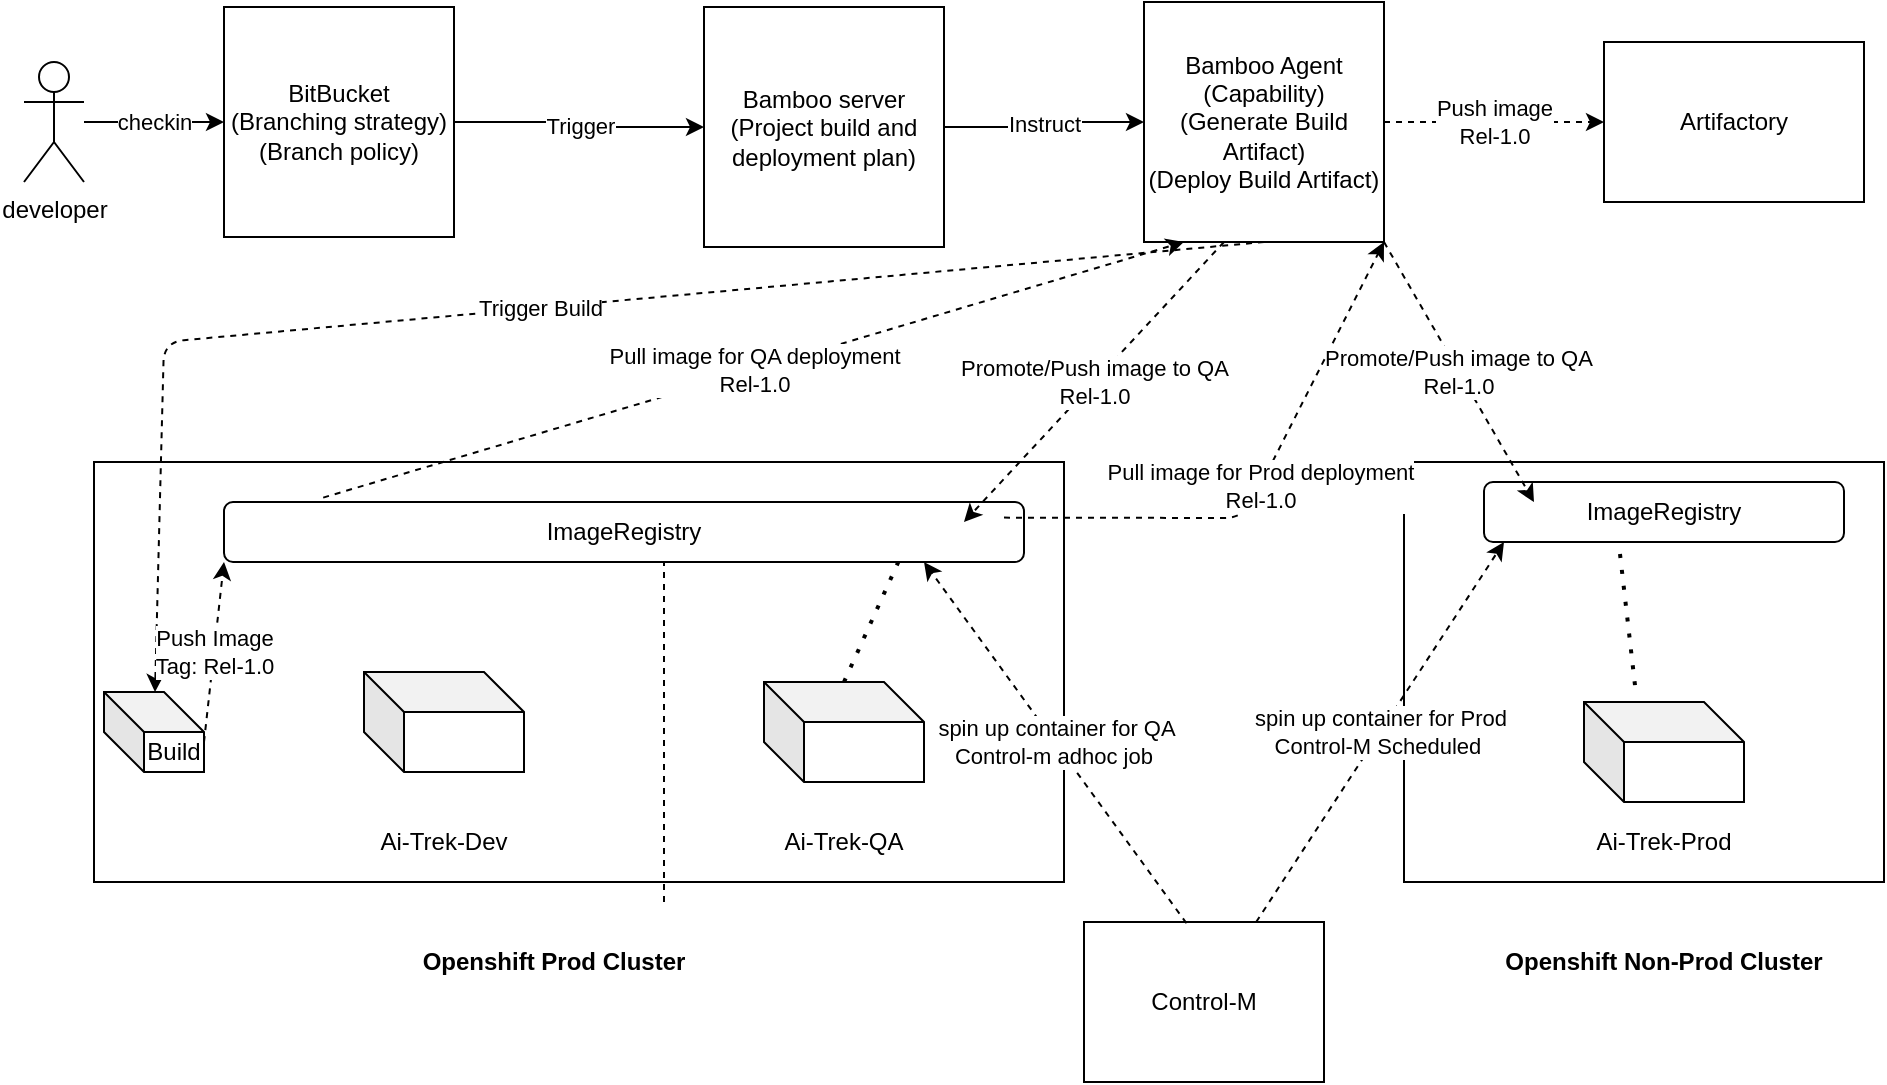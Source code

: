 <mxfile version="14.7.0" type="github">
  <diagram id="n_A5Yna5OmtmDhek5Ezf" name="Page-1">
    <mxGraphModel dx="1278" dy="579" grid="1" gridSize="10" guides="1" tooltips="1" connect="1" arrows="1" fold="1" page="1" pageScale="1" pageWidth="850" pageHeight="1100" math="0" shadow="0">
      <root>
        <mxCell id="0" />
        <mxCell id="1" parent="0" />
        <mxCell id="tO0e6skie_B2prgdlvFt-8" value="checkin" style="edgeStyle=orthogonalEdgeStyle;rounded=0;orthogonalLoop=1;jettySize=auto;html=1;" edge="1" parent="1" source="tO0e6skie_B2prgdlvFt-1" target="tO0e6skie_B2prgdlvFt-5">
          <mxGeometry relative="1" as="geometry" />
        </mxCell>
        <mxCell id="tO0e6skie_B2prgdlvFt-1" value="developer&lt;br&gt;" style="shape=umlActor;verticalLabelPosition=bottom;verticalAlign=top;html=1;outlineConnect=0;" vertex="1" parent="1">
          <mxGeometry x="20" y="170" width="30" height="60" as="geometry" />
        </mxCell>
        <mxCell id="tO0e6skie_B2prgdlvFt-9" value="Trigger" style="edgeStyle=orthogonalEdgeStyle;rounded=0;orthogonalLoop=1;jettySize=auto;html=1;" edge="1" parent="1" source="tO0e6skie_B2prgdlvFt-5" target="tO0e6skie_B2prgdlvFt-6">
          <mxGeometry relative="1" as="geometry" />
        </mxCell>
        <mxCell id="tO0e6skie_B2prgdlvFt-5" value="BitBucket&lt;br&gt;(Branching strategy)&lt;br&gt;(Branch policy)" style="whiteSpace=wrap;html=1;aspect=fixed;" vertex="1" parent="1">
          <mxGeometry x="120" y="142.5" width="115" height="115" as="geometry" />
        </mxCell>
        <mxCell id="tO0e6skie_B2prgdlvFt-12" value="Instruct" style="edgeStyle=orthogonalEdgeStyle;rounded=0;orthogonalLoop=1;jettySize=auto;html=1;" edge="1" parent="1" source="tO0e6skie_B2prgdlvFt-6" target="tO0e6skie_B2prgdlvFt-10">
          <mxGeometry relative="1" as="geometry" />
        </mxCell>
        <mxCell id="tO0e6skie_B2prgdlvFt-6" value="Bamboo server&lt;br&gt;(Project build and deployment plan)" style="rounded=0;whiteSpace=wrap;html=1;" vertex="1" parent="1">
          <mxGeometry x="360" y="142.5" width="120" height="120" as="geometry" />
        </mxCell>
        <mxCell id="tO0e6skie_B2prgdlvFt-14" value="Push image&lt;br&gt;Rel-1.0" style="edgeStyle=orthogonalEdgeStyle;rounded=0;orthogonalLoop=1;jettySize=auto;html=1;dashed=1;" edge="1" parent="1" source="tO0e6skie_B2prgdlvFt-10" target="tO0e6skie_B2prgdlvFt-13">
          <mxGeometry relative="1" as="geometry" />
        </mxCell>
        <mxCell id="tO0e6skie_B2prgdlvFt-10" value="Bamboo Agent&lt;br&gt;(Capability)&lt;br&gt;(Generate Build Artifact)&lt;br&gt;(Deploy Build Artifact)" style="rounded=0;whiteSpace=wrap;html=1;" vertex="1" parent="1">
          <mxGeometry x="580" y="140" width="120" height="120" as="geometry" />
        </mxCell>
        <mxCell id="tO0e6skie_B2prgdlvFt-13" value="Artifactory" style="rounded=0;whiteSpace=wrap;html=1;" vertex="1" parent="1">
          <mxGeometry x="810" y="160" width="130" height="80" as="geometry" />
        </mxCell>
        <mxCell id="tO0e6skie_B2prgdlvFt-15" value="" style="rounded=0;whiteSpace=wrap;html=1;" vertex="1" parent="1">
          <mxGeometry x="55" y="370" width="485" height="210" as="geometry" />
        </mxCell>
        <mxCell id="tO0e6skie_B2prgdlvFt-17" value="Openshift Non-Prod Cluster" style="text;html=1;strokeColor=none;fillColor=none;align=center;verticalAlign=middle;whiteSpace=wrap;rounded=0;fontStyle=1" vertex="1" parent="1">
          <mxGeometry x="745" y="610" width="190" height="20" as="geometry" />
        </mxCell>
        <mxCell id="tO0e6skie_B2prgdlvFt-21" value="ImageRegistry" style="rounded=1;whiteSpace=wrap;html=1;" vertex="1" parent="1">
          <mxGeometry x="120" y="390" width="400" height="30" as="geometry" />
        </mxCell>
        <mxCell id="tO0e6skie_B2prgdlvFt-29" value="Control-M" style="rounded=0;whiteSpace=wrap;html=1;" vertex="1" parent="1">
          <mxGeometry x="550" y="600" width="120" height="80" as="geometry" />
        </mxCell>
        <mxCell id="tO0e6skie_B2prgdlvFt-30" value="" style="shape=cube;whiteSpace=wrap;html=1;boundedLbl=1;backgroundOutline=1;darkOpacity=0.05;darkOpacity2=0.1;" vertex="1" parent="1">
          <mxGeometry x="390" y="480" width="80" height="50" as="geometry" />
        </mxCell>
        <mxCell id="tO0e6skie_B2prgdlvFt-32" value="" style="shape=cube;whiteSpace=wrap;html=1;boundedLbl=1;backgroundOutline=1;darkOpacity=0.05;darkOpacity2=0.1;" vertex="1" parent="1">
          <mxGeometry x="190" y="475" width="80" height="50" as="geometry" />
        </mxCell>
        <mxCell id="tO0e6skie_B2prgdlvFt-39" value="" style="endArrow=none;dashed=1;html=1;exitX=0.5;exitY=0;exitDx=0;exitDy=0;" edge="1" parent="1">
          <mxGeometry width="50" height="50" relative="1" as="geometry">
            <mxPoint x="340" y="590" as="sourcePoint" />
            <mxPoint x="340" y="420" as="targetPoint" />
          </mxGeometry>
        </mxCell>
        <mxCell id="tO0e6skie_B2prgdlvFt-45" value="Ai-Trek-QA" style="text;html=1;strokeColor=none;fillColor=none;align=center;verticalAlign=middle;whiteSpace=wrap;rounded=0;" vertex="1" parent="1">
          <mxGeometry x="390" y="550" width="80" height="20" as="geometry" />
        </mxCell>
        <mxCell id="tO0e6skie_B2prgdlvFt-47" value="" style="rounded=0;whiteSpace=wrap;html=1;" vertex="1" parent="1">
          <mxGeometry x="710" y="370" width="240" height="210" as="geometry" />
        </mxCell>
        <mxCell id="tO0e6skie_B2prgdlvFt-48" value="Openshift Prod Cluster" style="text;html=1;strokeColor=none;fillColor=none;align=center;verticalAlign=middle;whiteSpace=wrap;rounded=0;fontStyle=1" vertex="1" parent="1">
          <mxGeometry x="200" y="610" width="170" height="20" as="geometry" />
        </mxCell>
        <mxCell id="tO0e6skie_B2prgdlvFt-49" value="ImageRegistry" style="rounded=1;whiteSpace=wrap;html=1;" vertex="1" parent="1">
          <mxGeometry x="750" y="380" width="180" height="30" as="geometry" />
        </mxCell>
        <mxCell id="tO0e6skie_B2prgdlvFt-51" value="Ai-Trek-Prod" style="text;html=1;strokeColor=none;fillColor=none;align=center;verticalAlign=middle;whiteSpace=wrap;rounded=0;" vertex="1" parent="1">
          <mxGeometry x="800" y="550" width="80" height="20" as="geometry" />
        </mxCell>
        <mxCell id="tO0e6skie_B2prgdlvFt-52" value="" style="shape=cube;whiteSpace=wrap;html=1;boundedLbl=1;backgroundOutline=1;darkOpacity=0.05;darkOpacity2=0.1;" vertex="1" parent="1">
          <mxGeometry x="800" y="490" width="80" height="50" as="geometry" />
        </mxCell>
        <mxCell id="tO0e6skie_B2prgdlvFt-55" value="Ai-Trek-Dev&lt;br&gt;" style="text;html=1;strokeColor=none;fillColor=none;align=center;verticalAlign=middle;whiteSpace=wrap;rounded=0;" vertex="1" parent="1">
          <mxGeometry x="190" y="550" width="80" height="20" as="geometry" />
        </mxCell>
        <mxCell id="tO0e6skie_B2prgdlvFt-56" value="Build" style="shape=cube;whiteSpace=wrap;html=1;boundedLbl=1;backgroundOutline=1;darkOpacity=0.05;darkOpacity2=0.1;" vertex="1" parent="1">
          <mxGeometry x="60" y="485" width="50" height="40" as="geometry" />
        </mxCell>
        <mxCell id="tO0e6skie_B2prgdlvFt-58" value="Trigger Build" style="endArrow=classic;html=1;dashed=1;exitX=0.5;exitY=1;exitDx=0;exitDy=0;" edge="1" parent="1" source="tO0e6skie_B2prgdlvFt-10" target="tO0e6skie_B2prgdlvFt-56">
          <mxGeometry width="50" height="50" relative="1" as="geometry">
            <mxPoint x="430" y="410" as="sourcePoint" />
            <mxPoint x="480" y="360" as="targetPoint" />
            <Array as="points">
              <mxPoint x="90" y="310" />
            </Array>
          </mxGeometry>
        </mxCell>
        <mxCell id="tO0e6skie_B2prgdlvFt-59" value="Push Image&lt;br&gt;Tag: Rel-1.0" style="endArrow=classic;html=1;dashed=1;entryX=0;entryY=1;entryDx=0;entryDy=0;" edge="1" parent="1" target="tO0e6skie_B2prgdlvFt-21">
          <mxGeometry width="50" height="50" relative="1" as="geometry">
            <mxPoint x="110" y="510" as="sourcePoint" />
            <mxPoint x="160" y="460" as="targetPoint" />
          </mxGeometry>
        </mxCell>
        <mxCell id="tO0e6skie_B2prgdlvFt-60" value="Pull image for QA deployment&lt;br&gt;Rel-1.0" style="endArrow=classic;html=1;dashed=1;exitX=0.124;exitY=-0.073;exitDx=0;exitDy=0;exitPerimeter=0;" edge="1" parent="1" source="tO0e6skie_B2prgdlvFt-21">
          <mxGeometry width="50" height="50" relative="1" as="geometry">
            <mxPoint x="430" y="410" as="sourcePoint" />
            <mxPoint x="600" y="260" as="targetPoint" />
          </mxGeometry>
        </mxCell>
        <mxCell id="tO0e6skie_B2prgdlvFt-61" value="Promote/Push image to QA&lt;br&gt;Rel-1.0" style="endArrow=classic;html=1;dashed=1;" edge="1" parent="1">
          <mxGeometry width="50" height="50" relative="1" as="geometry">
            <mxPoint x="620" y="260" as="sourcePoint" />
            <mxPoint x="490" y="400" as="targetPoint" />
          </mxGeometry>
        </mxCell>
        <mxCell id="tO0e6skie_B2prgdlvFt-62" value="spin up container for QA&lt;br&gt;Control-m adhoc job&amp;nbsp;" style="endArrow=classic;html=1;dashed=1;exitX=0.427;exitY=0.008;exitDx=0;exitDy=0;exitPerimeter=0;entryX=0.875;entryY=1;entryDx=0;entryDy=0;entryPerimeter=0;" edge="1" parent="1" source="tO0e6skie_B2prgdlvFt-29" target="tO0e6skie_B2prgdlvFt-21">
          <mxGeometry width="50" height="50" relative="1" as="geometry">
            <mxPoint x="430" y="600" as="sourcePoint" />
            <mxPoint x="480" y="500" as="targetPoint" />
          </mxGeometry>
        </mxCell>
        <mxCell id="tO0e6skie_B2prgdlvFt-66" value="" style="endArrow=none;dashed=1;html=1;dashPattern=1 3;strokeWidth=2;entryX=0.844;entryY=0.967;entryDx=0;entryDy=0;entryPerimeter=0;" edge="1" parent="1" target="tO0e6skie_B2prgdlvFt-21">
          <mxGeometry width="50" height="50" relative="1" as="geometry">
            <mxPoint x="430" y="480" as="sourcePoint" />
            <mxPoint x="480" y="430" as="targetPoint" />
          </mxGeometry>
        </mxCell>
        <mxCell id="tO0e6skie_B2prgdlvFt-67" value="Pull image for Prod deployment&lt;br&gt;Rel-1.0" style="endArrow=classic;html=1;dashed=1;exitX=0.124;exitY=-0.073;exitDx=0;exitDy=0;exitPerimeter=0;entryX=1;entryY=1;entryDx=0;entryDy=0;" edge="1" parent="1" target="tO0e6skie_B2prgdlvFt-10">
          <mxGeometry width="50" height="50" relative="1" as="geometry">
            <mxPoint x="510.0" y="397.81" as="sourcePoint" />
            <mxPoint x="850.32" y="270" as="targetPoint" />
            <Array as="points">
              <mxPoint x="630" y="398" />
            </Array>
          </mxGeometry>
        </mxCell>
        <mxCell id="tO0e6skie_B2prgdlvFt-68" value="Promote/Push image to QA&lt;br&gt;Rel-1.0" style="endArrow=classic;html=1;dashed=1;exitX=1;exitY=1;exitDx=0;exitDy=0;" edge="1" parent="1" source="tO0e6skie_B2prgdlvFt-10">
          <mxGeometry width="50" height="50" relative="1" as="geometry">
            <mxPoint x="905" y="250" as="sourcePoint" />
            <mxPoint x="775" y="390" as="targetPoint" />
          </mxGeometry>
        </mxCell>
        <mxCell id="tO0e6skie_B2prgdlvFt-69" value="spin up container for Prod&lt;br&gt;Control-M Scheduled&amp;nbsp;" style="endArrow=classic;html=1;dashed=1;entryX=0.875;entryY=1;entryDx=0;entryDy=0;entryPerimeter=0;" edge="1" parent="1" source="tO0e6skie_B2prgdlvFt-29">
          <mxGeometry width="50" height="50" relative="1" as="geometry">
            <mxPoint x="861.24" y="590.64" as="sourcePoint" />
            <mxPoint x="760" y="410" as="targetPoint" />
          </mxGeometry>
        </mxCell>
        <mxCell id="tO0e6skie_B2prgdlvFt-76" value="" style="endArrow=none;dashed=1;html=1;dashPattern=1 3;strokeWidth=2;" edge="1" parent="1">
          <mxGeometry width="50" height="50" relative="1" as="geometry">
            <mxPoint x="818" y="416" as="sourcePoint" />
            <mxPoint x="826" y="486" as="targetPoint" />
          </mxGeometry>
        </mxCell>
      </root>
    </mxGraphModel>
  </diagram>
</mxfile>
